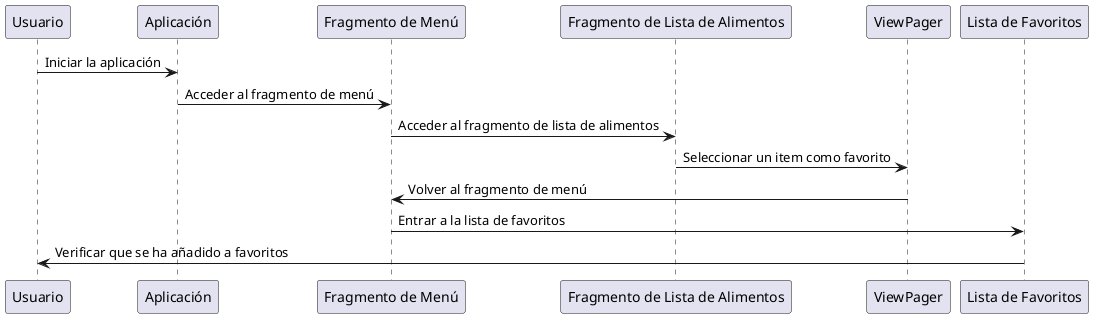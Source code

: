 @startuml
'https://plantuml.com/sequence-diagram

participant Usuario as User
participant "Aplicación" as App
participant "Fragmento de Menú" as Menu
participant "Fragmento de Lista de Alimentos" as FoodList
participant "ViewPager" as ViewPager
participant "Lista de Favoritos" as Favorites

User -> App: Iniciar la aplicación
App -> Menu: Acceder al fragmento de menú
Menu -> FoodList: Acceder al fragmento de lista de alimentos
FoodList -> ViewPager: Seleccionar un item como favorito
ViewPager -> Menu: Volver al fragmento de menú
Menu -> Favorites: Entrar a la lista de favoritos
Favorites -> User: Verificar que se ha añadido a favoritos
@enduml